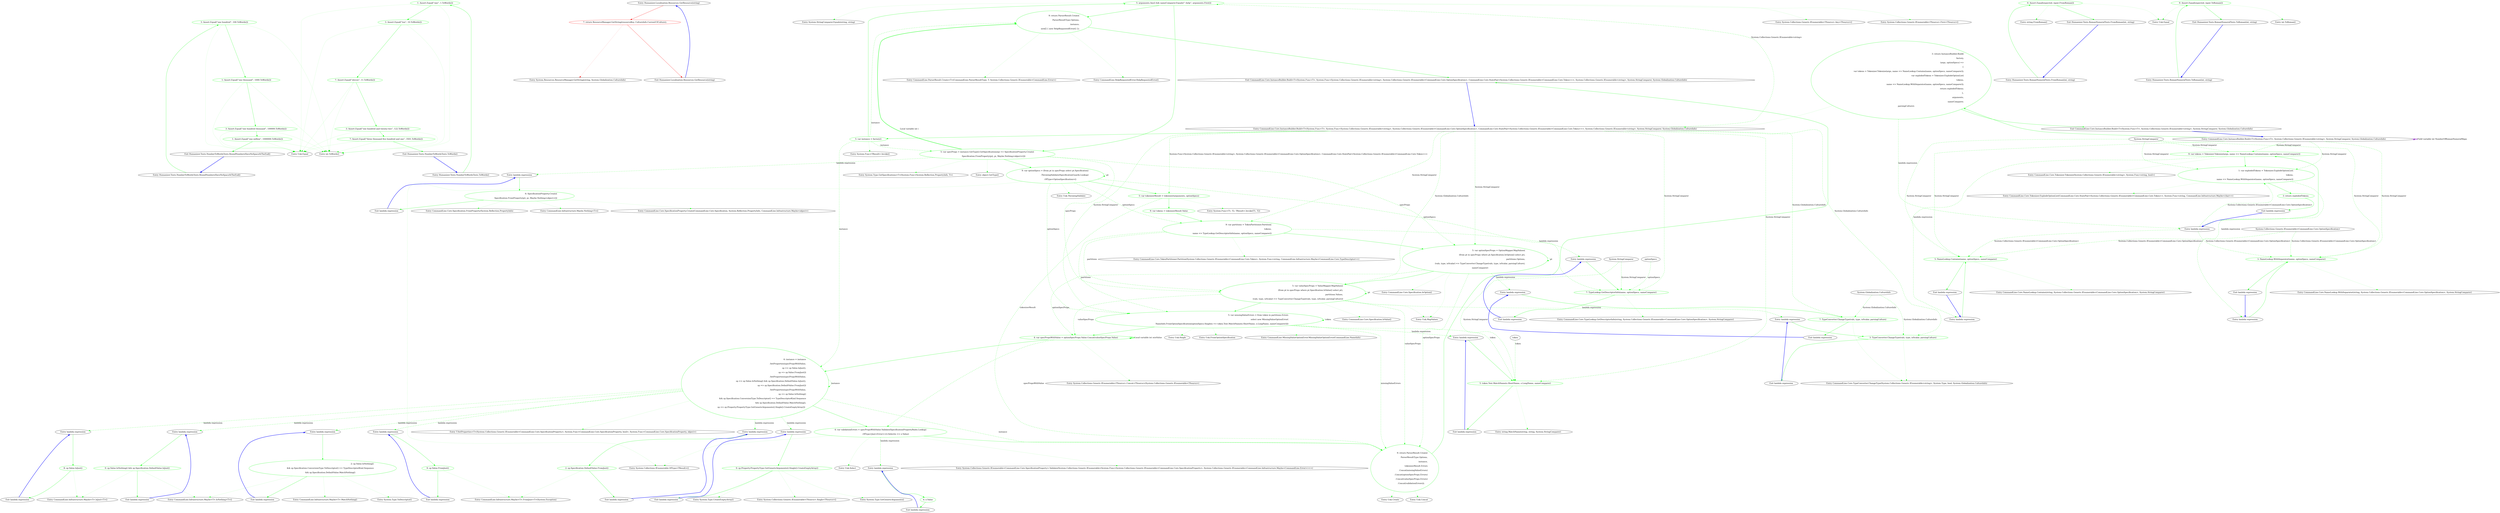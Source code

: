 digraph  {
m0_8 [cluster="Unk.Equal", file="NumberToWordsTests.cs", label="Entry Unk.Equal", span=""];
m0_7 [cluster="int.ToWords()", file="NumberToWordsTests.cs", label="Entry int.ToWords()", span="16-16"];
m0_9 [cluster="Humanizer.Tests.NumberToWordsTests.RoundNumbersHaveNoSpaceAtTheEnd()", file="NumberToWordsTests.cs", label="Entry Humanizer.Tests.NumberToWordsTests.RoundNumbersHaveNoSpaceAtTheEnd()", span="17-17"];
m0_10 [cluster="Humanizer.Tests.NumberToWordsTests.RoundNumbersHaveNoSpaceAtTheEnd()", color=green, community=0, file="NumberToWordsTests.cs", label="3: Assert.Equal(''one hundred'', 100.ToWords())", span="19-19"];
m0_11 [cluster="Humanizer.Tests.NumberToWordsTests.RoundNumbersHaveNoSpaceAtTheEnd()", color=green, community=0, file="NumberToWordsTests.cs", label="1: Assert.Equal(''one thousand'', 1000.ToWords())", span="20-20"];
m0_12 [cluster="Humanizer.Tests.NumberToWordsTests.RoundNumbersHaveNoSpaceAtTheEnd()", color=green, community=0, file="NumberToWordsTests.cs", label="3: Assert.Equal(''one hundred thousand'', 100000.ToWords())", span="21-21"];
m0_13 [cluster="Humanizer.Tests.NumberToWordsTests.RoundNumbersHaveNoSpaceAtTheEnd()", color=green, community=0, file="NumberToWordsTests.cs", label="1: Assert.Equal(''one million'', 1000000.ToWords())", span="22-22"];
m0_14 [cluster="Humanizer.Tests.NumberToWordsTests.RoundNumbersHaveNoSpaceAtTheEnd()", file="NumberToWordsTests.cs", label="Exit Humanizer.Tests.NumberToWordsTests.RoundNumbersHaveNoSpaceAtTheEnd()", span="17-17"];
m0_0 [cluster="Humanizer.Tests.NumberToWordsTests.ToWords()", file="NumberToWordsTests.cs", label="Entry Humanizer.Tests.NumberToWordsTests.ToWords()", span="7-7"];
m0_1 [cluster="Humanizer.Tests.NumberToWordsTests.ToWords()", color=green, community=0, file="NumberToWordsTests.cs", label="1: Assert.Equal(''one'', 1.ToWords())", span="9-9"];
m0_2 [cluster="Humanizer.Tests.NumberToWordsTests.ToWords()", color=green, community=0, file="NumberToWordsTests.cs", label="3: Assert.Equal(''ten'', 10.ToWords())", span="10-10"];
m0_3 [cluster="Humanizer.Tests.NumberToWordsTests.ToWords()", color=green, community=0, file="NumberToWordsTests.cs", label="7: Assert.Equal(''eleven'', 11.ToWords())", span="11-11"];
m0_4 [cluster="Humanizer.Tests.NumberToWordsTests.ToWords()", color=green, community=0, file="NumberToWordsTests.cs", label="3: Assert.Equal(''one hundred and twenty-two'', 122.ToWords())", span="12-12"];
m0_5 [cluster="Humanizer.Tests.NumberToWordsTests.ToWords()", color=green, community=0, file="NumberToWordsTests.cs", label="7: Assert.Equal(''three thousand five hundred and one'', 3501.ToWords())", span="13-13"];
m0_6 [cluster="Humanizer.Tests.NumberToWordsTests.ToWords()", file="NumberToWordsTests.cs", label="Exit Humanizer.Tests.NumberToWordsTests.ToWords()", span="7-7"];
m1_0 [cluster="Humanizer.Localisation.Resources.GetResource(string)", file="Resources.cs", label="Entry Humanizer.Localisation.Resources.GetResource(string)", span="27-27"];
m1_1 [cluster="Humanizer.Localisation.Resources.GetResource(string)", color=red, community=0, file="Resources.cs", label="7: return ResourceManager.GetString(resourceKey, CultureInfo.CurrentUICulture);", span="29-29"];
m1_2 [cluster="Humanizer.Localisation.Resources.GetResource(string)", file="Resources.cs", label="Exit Humanizer.Localisation.Resources.GetResource(string)", span="27-27"];
m1_3 [cluster="System.Resources.ResourceManager.GetString(string, System.Globalization.CultureInfo)", file="Resources.cs", label="Entry System.Resources.ResourceManager.GetString(string, System.Globalization.CultureInfo)", span="0-0"];
m2_38 [cluster="System.StringComparer.Equals(string, string)", file="RomanNumeralExtensions.cs", label="Entry System.StringComparer.Equals(string, string)", span="0-0"];
m2_0 [cluster="CommandLine.Core.InstanceBuilder.Build<T>(System.Func<T>, System.Collections.Generic.IEnumerable<string>, System.StringComparer, System.Globalization.CultureInfo)", file="RomanNumeralExtensions.cs", label="Entry CommandLine.Core.InstanceBuilder.Build<T>(System.Func<T>, System.Collections.Generic.IEnumerable<string>, System.StringComparer, System.Globalization.CultureInfo)", span="12-12"];
m2_1 [cluster="CommandLine.Core.InstanceBuilder.Build<T>(System.Func<T>, System.Collections.Generic.IEnumerable<string>, System.StringComparer, System.Globalization.CultureInfo)", color=green, community=0, file="RomanNumeralExtensions.cs", label="3: return InstanceBuilder.Build(\r\n                factory,\r\n                (args, optionSpecs) =>\r\n                    {\r\n                        var tokens = Tokenizer.Tokenize(args, name => NameLookup.Contains(name, optionSpecs, nameComparer));\r\n                        var explodedTokens = Tokenizer.ExplodeOptionList(\r\n                            tokens,\r\n                            name => NameLookup.WithSeparator(name, optionSpecs, nameComparer));\r\n                        return explodedTokens;\r\n                    },\r\n                arguments,\r\n                nameComparer,\r\n                parsingCulture);", span="18-30"];
m2_2 [cluster="CommandLine.Core.InstanceBuilder.Build<T>(System.Func<T>, System.Collections.Generic.IEnumerable<string>, System.StringComparer, System.Globalization.CultureInfo)", file="RomanNumeralExtensions.cs", label="Exit CommandLine.Core.InstanceBuilder.Build<T>(System.Func<T>, System.Collections.Generic.IEnumerable<string>, System.StringComparer, System.Globalization.CultureInfo)", span="12-12"];
m2_47 [cluster="CommandLine.Core.Specification.IsOption()", file="RomanNumeralExtensions.cs", label="Entry CommandLine.Core.Specification.IsOption()", span="11-11"];
m2_99 [cluster="CommandLine.Infrastructure.Maybe<T>.MatchNothing()", file="RomanNumeralExtensions.cs", label="Entry CommandLine.Infrastructure.Maybe<T>.MatchNothing()", span="26-26"];
m2_91 [cluster="CommandLine.Infrastructure.Maybe<T>.IsNothing<T>()", file="RomanNumeralExtensions.cs", label="Entry CommandLine.Infrastructure.Maybe<T>.IsNothing<T>()", span="147-147"];
m2_10 [cluster="CommandLine.Core.Tokenizer.ExplodeOptionList(CommandLine.Core.StatePair<System.Collections.Generic.IEnumerable<CommandLine.Core.Token>>, System.Func<string, CommandLine.Infrastructure.Maybe<char>>)", file="RomanNumeralExtensions.cs", label="Entry CommandLine.Core.Tokenizer.ExplodeOptionList(CommandLine.Core.StatePair<System.Collections.Generic.IEnumerable<CommandLine.Core.Token>>, System.Func<string, CommandLine.Infrastructure.Maybe<char>>)", span="52-52"];
m2_42 [cluster="System.Type.GetSpecifications<T>(System.Func<System.Reflection.PropertyInfo, T>)", file="RomanNumeralExtensions.cs", label="Entry System.Type.GetSpecifications<T>(System.Func<System.Reflection.PropertyInfo, T>)", span="12-12"];
m2_41 [cluster="object.GetType()", file="RomanNumeralExtensions.cs", label="Entry object.GetType()", span="0-0"];
m2_83 [cluster="CommandLine.Infrastructure.Maybe<T>.IsJust<T>()", file="RomanNumeralExtensions.cs", label="Entry CommandLine.Infrastructure.Maybe<T>.IsJust<T>()", span="152-152"];
m2_3 [cluster="CommandLine.Core.InstanceBuilder.Build<T>(System.Func<T>, System.Func<System.Collections.Generic.IEnumerable<string>, System.Collections.Generic.IEnumerable<CommandLine.Core.OptionSpecification>, CommandLine.Core.StatePair<System.Collections.Generic.IEnumerable<CommandLine.Core.Token>>>, System.Collections.Generic.IEnumerable<string>, System.StringComparer, System.Globalization.CultureInfo)", file="RomanNumeralExtensions.cs", label="Entry CommandLine.Core.InstanceBuilder.Build<T>(System.Func<T>, System.Func<System.Collections.Generic.IEnumerable<string>, System.Collections.Generic.IEnumerable<CommandLine.Core.OptionSpecification>, CommandLine.Core.StatePair<System.Collections.Generic.IEnumerable<CommandLine.Core.Token>>>, System.Collections.Generic.IEnumerable<string>, System.StringComparer, System.Globalization.CultureInfo)", span="33-33"];
m2_19 [cluster="CommandLine.Core.InstanceBuilder.Build<T>(System.Func<T>, System.Func<System.Collections.Generic.IEnumerable<string>, System.Collections.Generic.IEnumerable<CommandLine.Core.OptionSpecification>, CommandLine.Core.StatePair<System.Collections.Generic.IEnumerable<CommandLine.Core.Token>>>, System.Collections.Generic.IEnumerable<string>, System.StringComparer, System.Globalization.CultureInfo)", color=green, community=0, file="RomanNumeralExtensions.cs", label="5: var instance = factory()", span="40-40"];
m2_20 [cluster="CommandLine.Core.InstanceBuilder.Build<T>(System.Func<T>, System.Func<System.Collections.Generic.IEnumerable<string>, System.Collections.Generic.IEnumerable<CommandLine.Core.OptionSpecification>, CommandLine.Core.StatePair<System.Collections.Generic.IEnumerable<CommandLine.Core.Token>>>, System.Collections.Generic.IEnumerable<string>, System.StringComparer, System.Globalization.CultureInfo)", color=green, community=0, file="RomanNumeralExtensions.cs", label="5: arguments.Any() && nameComparer.Equals(''--help'', arguments.First())", span="42-42"];
m2_21 [cluster="CommandLine.Core.InstanceBuilder.Build<T>(System.Func<T>, System.Func<System.Collections.Generic.IEnumerable<string>, System.Collections.Generic.IEnumerable<CommandLine.Core.OptionSpecification>, CommandLine.Core.StatePair<System.Collections.Generic.IEnumerable<CommandLine.Core.Token>>>, System.Collections.Generic.IEnumerable<string>, System.StringComparer, System.Globalization.CultureInfo)", color=green, community=0, file="RomanNumeralExtensions.cs", label="9: return ParserResult.Create(\r\n                    ParserResultType.Options,\r\n                    instance,\r\n                    new[] { new HelpRequestedError() });", span="44-47"];
m2_22 [cluster="CommandLine.Core.InstanceBuilder.Build<T>(System.Func<T>, System.Func<System.Collections.Generic.IEnumerable<string>, System.Collections.Generic.IEnumerable<CommandLine.Core.OptionSpecification>, CommandLine.Core.StatePair<System.Collections.Generic.IEnumerable<CommandLine.Core.Token>>>, System.Collections.Generic.IEnumerable<string>, System.StringComparer, System.Globalization.CultureInfo)", color=green, community=0, file="RomanNumeralExtensions.cs", label="5: var specProps = instance.GetType().GetSpecifications(pi => SpecificationProperty.Create(\r\n                    Specification.FromProperty(pi), pi, Maybe.Nothing<object>()))", span="50-51"];
m2_31 [cluster="CommandLine.Core.InstanceBuilder.Build<T>(System.Func<T>, System.Func<System.Collections.Generic.IEnumerable<string>, System.Collections.Generic.IEnumerable<CommandLine.Core.OptionSpecification>, CommandLine.Core.StatePair<System.Collections.Generic.IEnumerable<CommandLine.Core.Token>>>, System.Collections.Generic.IEnumerable<string>, System.StringComparer, System.Globalization.CultureInfo)", color=green, community=0, file="RomanNumeralExtensions.cs", label="6: instance = instance\r\n                .SetProperties(specPropsWithValue,\r\n                    sp => sp.Value.IsJust(),\r\n                    sp => sp.Value.FromJust())\r\n                .SetProperties(specPropsWithValue,\r\n                    sp => sp.Value.IsNothing() && sp.Specification.DefaultValue.IsJust(),\r\n                    sp => sp.Specification.DefaultValue.FromJust())\r\n                .SetProperties(specPropsWithValue,\r\n                    sp => sp.Value.IsNothing()\r\n                        && sp.Specification.ConversionType.ToDescriptor() == TypeDescriptorKind.Sequence\r\n                        && sp.Specification.DefaultValue.MatchNothing(),\r\n                    sp => sp.Property.PropertyType.GetGenericArguments().Single().CreateEmptyArray())", span="82-93"];
m2_24 [cluster="CommandLine.Core.InstanceBuilder.Build<T>(System.Func<T>, System.Func<System.Collections.Generic.IEnumerable<string>, System.Collections.Generic.IEnumerable<CommandLine.Core.OptionSpecification>, CommandLine.Core.StatePair<System.Collections.Generic.IEnumerable<CommandLine.Core.Token>>>, System.Collections.Generic.IEnumerable<string>, System.StringComparer, System.Globalization.CultureInfo)", color=green, community=0, file="RomanNumeralExtensions.cs", label="5: var tokenizerResult = tokenizer(arguments, optionSpecs)", span="57-57"];
m2_23 [cluster="CommandLine.Core.InstanceBuilder.Build<T>(System.Func<T>, System.Func<System.Collections.Generic.IEnumerable<string>, System.Collections.Generic.IEnumerable<CommandLine.Core.OptionSpecification>, CommandLine.Core.StatePair<System.Collections.Generic.IEnumerable<CommandLine.Core.Token>>>, System.Collections.Generic.IEnumerable<string>, System.StringComparer, System.Globalization.CultureInfo)", color=green, community=0, file="RomanNumeralExtensions.cs", label="9: var optionSpecs = (from pt in specProps select pt.Specification)\r\n                .ThrowingValidate(SpecificationGuards.Lookup)\r\n                .OfType<OptionSpecification>()", span="53-55"];
m2_25 [cluster="CommandLine.Core.InstanceBuilder.Build<T>(System.Func<T>, System.Func<System.Collections.Generic.IEnumerable<string>, System.Collections.Generic.IEnumerable<CommandLine.Core.OptionSpecification>, CommandLine.Core.StatePair<System.Collections.Generic.IEnumerable<CommandLine.Core.Token>>>, System.Collections.Generic.IEnumerable<string>, System.StringComparer, System.Globalization.CultureInfo)", color=green, community=0, file="RomanNumeralExtensions.cs", label="9: var tokens = tokenizerResult.Value", span="59-59"];
m2_33 [cluster="CommandLine.Core.InstanceBuilder.Build<T>(System.Func<T>, System.Func<System.Collections.Generic.IEnumerable<string>, System.Collections.Generic.IEnumerable<CommandLine.Core.OptionSpecification>, CommandLine.Core.StatePair<System.Collections.Generic.IEnumerable<CommandLine.Core.Token>>>, System.Collections.Generic.IEnumerable<string>, System.StringComparer, System.Globalization.CultureInfo)", color=green, community=0, file="RomanNumeralExtensions.cs", label="9: return ParserResult.Create(\r\n                ParserResultType.Options,\r\n                instance,\r\n                tokenizerResult.Errors\r\n                    .Concat(missingValueErrors)\r\n                    .Concat(optionSpecProps.Errors)\r\n                    .Concat(valueSpecProps.Errors)\r\n                    .Concat(validationErrors));", span="98-105"];
m2_26 [cluster="CommandLine.Core.InstanceBuilder.Build<T>(System.Func<T>, System.Func<System.Collections.Generic.IEnumerable<string>, System.Collections.Generic.IEnumerable<CommandLine.Core.OptionSpecification>, CommandLine.Core.StatePair<System.Collections.Generic.IEnumerable<CommandLine.Core.Token>>>, System.Collections.Generic.IEnumerable<string>, System.StringComparer, System.Globalization.CultureInfo)", color=green, community=0, file="RomanNumeralExtensions.cs", label="9: var partitions = TokenPartitioner.Partition(\r\n                tokens,\r\n                name => TypeLookup.GetDescriptorInfo(name, optionSpecs, nameComparer))", span="61-63"];
m2_27 [cluster="CommandLine.Core.InstanceBuilder.Build<T>(System.Func<T>, System.Func<System.Collections.Generic.IEnumerable<string>, System.Collections.Generic.IEnumerable<CommandLine.Core.OptionSpecification>, CommandLine.Core.StatePair<System.Collections.Generic.IEnumerable<CommandLine.Core.Token>>>, System.Collections.Generic.IEnumerable<string>, System.StringComparer, System.Globalization.CultureInfo)", color=green, community=0, file="RomanNumeralExtensions.cs", label="5: var optionSpecProps = OptionMapper.MapValues(\r\n                (from pt in specProps where pt.Specification.IsOption() select pt),\r\n                partitions.Options,\r\n                (vals, type, isScalar) => TypeConverter.ChangeType(vals, type, isScalar, parsingCulture),\r\n                nameComparer)", span="65-69"];
m2_28 [cluster="CommandLine.Core.InstanceBuilder.Build<T>(System.Func<T>, System.Func<System.Collections.Generic.IEnumerable<string>, System.Collections.Generic.IEnumerable<CommandLine.Core.OptionSpecification>, CommandLine.Core.StatePair<System.Collections.Generic.IEnumerable<CommandLine.Core.Token>>>, System.Collections.Generic.IEnumerable<string>, System.StringComparer, System.Globalization.CultureInfo)", color=green, community=0, file="RomanNumeralExtensions.cs", label="5: var valueSpecProps = ValueMapper.MapValues(\r\n                (from pt in specProps where pt.Specification.IsValue() select pt),\r\n                    partitions.Values,\r\n                (vals, type, isScalar) => TypeConverter.ChangeType(vals, type, isScalar, parsingCulture))", span="71-74"];
m2_29 [cluster="CommandLine.Core.InstanceBuilder.Build<T>(System.Func<T>, System.Func<System.Collections.Generic.IEnumerable<string>, System.Collections.Generic.IEnumerable<CommandLine.Core.OptionSpecification>, CommandLine.Core.StatePair<System.Collections.Generic.IEnumerable<CommandLine.Core.Token>>>, System.Collections.Generic.IEnumerable<string>, System.StringComparer, System.Globalization.CultureInfo)", color=green, community=0, file="RomanNumeralExtensions.cs", label="5: var missingValueErrors = from token in partitions.Errors\r\n                                     select new MissingValueOptionError(\r\n                                         NameInfo.FromOptionSpecification(optionSpecs.Single(o => token.Text.MatchName(o.ShortName, o.LongName, nameComparer))))", span="76-78"];
m2_30 [cluster="CommandLine.Core.InstanceBuilder.Build<T>(System.Func<T>, System.Func<System.Collections.Generic.IEnumerable<string>, System.Collections.Generic.IEnumerable<CommandLine.Core.OptionSpecification>, CommandLine.Core.StatePair<System.Collections.Generic.IEnumerable<CommandLine.Core.Token>>>, System.Collections.Generic.IEnumerable<string>, System.StringComparer, System.Globalization.CultureInfo)", color=green, community=0, file="RomanNumeralExtensions.cs", label="4: var specPropsWithValue = optionSpecProps.Value.Concat(valueSpecProps.Value)", span="80-80"];
m2_32 [cluster="CommandLine.Core.InstanceBuilder.Build<T>(System.Func<T>, System.Func<System.Collections.Generic.IEnumerable<string>, System.Collections.Generic.IEnumerable<CommandLine.Core.OptionSpecification>, CommandLine.Core.StatePair<System.Collections.Generic.IEnumerable<CommandLine.Core.Token>>>, System.Collections.Generic.IEnumerable<string>, System.StringComparer, System.Globalization.CultureInfo)", color=green, community=0, file="RomanNumeralExtensions.cs", label="4: var validationErrors = specPropsWithValue.Validate(SpecificationPropertyRules.Lookup)\r\n                .OfType<Just<Error>>().Select(e => e.Value)", span="95-96"];
m2_34 [cluster="CommandLine.Core.InstanceBuilder.Build<T>(System.Func<T>, System.Func<System.Collections.Generic.IEnumerable<string>, System.Collections.Generic.IEnumerable<CommandLine.Core.OptionSpecification>, CommandLine.Core.StatePair<System.Collections.Generic.IEnumerable<CommandLine.Core.Token>>>, System.Collections.Generic.IEnumerable<string>, System.StringComparer, System.Globalization.CultureInfo)", file="RomanNumeralExtensions.cs", label="Exit CommandLine.Core.InstanceBuilder.Build<T>(System.Func<T>, System.Func<System.Collections.Generic.IEnumerable<string>, System.Collections.Generic.IEnumerable<CommandLine.Core.OptionSpecification>, CommandLine.Core.StatePair<System.Collections.Generic.IEnumerable<CommandLine.Core.Token>>>, System.Collections.Generic.IEnumerable<string>, System.StringComparer, System.Globalization.CultureInfo)", span="33-33"];
m2_49 [cluster="CommandLine.Core.Specification.IsValue()", file="RomanNumeralExtensions.cs", label="Entry CommandLine.Core.Specification.IsValue()", span="18-18"];
m2_43 [cluster="Unk.ThrowingValidate", file="RomanNumeralExtensions.cs", label="Entry Unk.ThrowingValidate", span=""];
m2_40 [cluster="CommandLine.ParserResult.Create<T>(CommandLine.ParserResultType, T, System.Collections.Generic.IEnumerable<CommandLine.Error>)", file="RomanNumeralExtensions.cs", label="Entry CommandLine.ParserResult.Create<T>(CommandLine.ParserResultType, T, System.Collections.Generic.IEnumerable<CommandLine.Error>)", span="103-103"];
m2_62 [cluster="CommandLine.Core.Specification.FromProperty(System.Reflection.PropertyInfo)", file="RomanNumeralExtensions.cs", label="Entry CommandLine.Core.Specification.FromProperty(System.Reflection.PropertyInfo)", span="74-74"];
m2_72 [cluster="CommandLine.Core.TypeConverter.ChangeType(System.Collections.Generic.IEnumerable<string>, System.Type, bool, System.Globalization.CultureInfo)", file="RomanNumeralExtensions.cs", label="Entry CommandLine.Core.TypeConverter.ChangeType(System.Collections.Generic.IEnumerable<string>, System.Type, bool, System.Globalization.CultureInfo)", span="12-12"];
m2_98 [cluster="System.Type.ToDescriptor()", file="RomanNumeralExtensions.cs", label="Entry System.Type.ToDescriptor()", span="22-22"];
m2_105 [cluster="System.Type.CreateEmptyArray()", file="RomanNumeralExtensions.cs", label="Entry System.Type.CreateEmptyArray()", span="83-83"];
m2_63 [cluster="CommandLine.Infrastructure.Maybe.Nothing<T>()", file="RomanNumeralExtensions.cs", label="Entry CommandLine.Infrastructure.Maybe.Nothing<T>()", span="66-66"];
m2_36 [cluster="System.Collections.Generic.IEnumerable<TSource>.Any<TSource>()", file="RomanNumeralExtensions.cs", label="Entry System.Collections.Generic.IEnumerable<TSource>.Any<TSource>()", span="0-0"];
m2_52 [cluster="Unk.FromOptionSpecification", file="RomanNumeralExtensions.cs", label="Entry Unk.FromOptionSpecification", span=""];
m2_54 [cluster="T.SetProperties<T>(System.Collections.Generic.IEnumerable<CommandLine.Core.SpecificationProperty>, System.Func<CommandLine.Core.SpecificationProperty, bool>, System.Func<CommandLine.Core.SpecificationProperty, object>)", file="RomanNumeralExtensions.cs", label="Entry T.SetProperties<T>(System.Collections.Generic.IEnumerable<CommandLine.Core.SpecificationProperty>, System.Func<CommandLine.Core.SpecificationProperty, bool>, System.Func<CommandLine.Core.SpecificationProperty, object>)", span="42-42"];
m2_87 [cluster="CommandLine.Infrastructure.Maybe<T>.FromJust<T>(System.Exception)", file="RomanNumeralExtensions.cs", label="Entry CommandLine.Infrastructure.Maybe<T>.FromJust<T>(System.Exception)", span="137-137"];
m2_104 [cluster="System.Collections.Generic.IEnumerable<TSource>.Single<TSource>()", file="RomanNumeralExtensions.cs", label="Entry System.Collections.Generic.IEnumerable<TSource>.Single<TSource>()", span="0-0"];
m2_64 [cluster="CommandLine.Core.SpecificationProperty.Create(CommandLine.Core.Specification, System.Reflection.PropertyInfo, CommandLine.Infrastructure.Maybe<object>)", file="RomanNumeralExtensions.cs", label="Entry CommandLine.Core.SpecificationProperty.Create(CommandLine.Core.Specification, System.Reflection.PropertyInfo, CommandLine.Infrastructure.Maybe<object>)", span="21-21"];
m2_50 [cluster="CommandLine.MissingValueOptionError.MissingValueOptionError(CommandLine.NameInfo)", file="RomanNumeralExtensions.cs", label="Entry CommandLine.MissingValueOptionError.MissingValueOptionError(CommandLine.NameInfo)", span="261-261"];
m2_68 [cluster="CommandLine.Core.TypeLookup.GetDescriptorInfo(string, System.Collections.Generic.IEnumerable<CommandLine.Core.OptionSpecification>, System.StringComparer)", file="RomanNumeralExtensions.cs", label="Entry CommandLine.Core.TypeLookup.GetDescriptorInfo(string, System.Collections.Generic.IEnumerable<CommandLine.Core.OptionSpecification>, System.StringComparer)", span="11-11"];
m2_53 [cluster="System.Collections.Generic.IEnumerable<TSource>.Concat<TSource>(System.Collections.Generic.IEnumerable<TSource>)", file="RomanNumeralExtensions.cs", label="Entry System.Collections.Generic.IEnumerable<TSource>.Concat<TSource>(System.Collections.Generic.IEnumerable<TSource>)", span="0-0"];
m2_48 [cluster="Unk.MapValues", file="RomanNumeralExtensions.cs", label="Entry Unk.MapValues", span=""];
m2_14 [cluster="CommandLine.Core.NameLookup.Contains(string, System.Collections.Generic.IEnumerable<CommandLine.Core.OptionSpecification>, System.StringComparer)", file="RomanNumeralExtensions.cs", label="Entry CommandLine.Core.NameLookup.Contains(string, System.Collections.Generic.IEnumerable<CommandLine.Core.OptionSpecification>, System.StringComparer)", span="12-12"];
m2_46 [cluster="CommandLine.Core.TokenPartitioner.Partition(System.Collections.Generic.IEnumerable<CommandLine.Core.Token>, System.Func<string, CommandLine.Infrastructure.Maybe<CommandLine.Core.TypeDescriptor>>)", file="RomanNumeralExtensions.cs", label="Entry CommandLine.Core.TokenPartitioner.Partition(System.Collections.Generic.IEnumerable<CommandLine.Core.Token>, System.Func<string, CommandLine.Infrastructure.Maybe<CommandLine.Core.TypeDescriptor>>)", span="12-12"];
m2_103 [cluster="System.Type.GetGenericArguments()", file="RomanNumeralExtensions.cs", label="Entry System.Type.GetGenericArguments()", span="0-0"];
m2_37 [cluster="System.Collections.Generic.IEnumerable<TSource>.First<TSource>()", file="RomanNumeralExtensions.cs", label="Entry System.Collections.Generic.IEnumerable<TSource>.First<TSource>()", span="0-0"];
m2_44 [cluster="System.Collections.IEnumerable.OfType<TResult>()", file="RomanNumeralExtensions.cs", label="Entry System.Collections.IEnumerable.OfType<TResult>()", span="0-0"];
m2_106 [cluster="lambda expression", file="RomanNumeralExtensions.cs", label="Entry lambda expression", span="96-96"];
m2_4 [cluster="lambda expression", file="RomanNumeralExtensions.cs", label="Entry lambda expression", span="20-27"];
m2_5 [cluster="lambda expression", color=green, community=0, file="RomanNumeralExtensions.cs", label="9: var tokens = Tokenizer.Tokenize(args, name => NameLookup.Contains(name, optionSpecs, nameComparer))", span="22-22"];
m2_6 [cluster="lambda expression", color=green, community=0, file="RomanNumeralExtensions.cs", label="1: var explodedTokens = Tokenizer.ExplodeOptionList(\r\n                            tokens,\r\n                            name => NameLookup.WithSeparator(name, optionSpecs, nameComparer))", span="23-25"];
m2_11 [cluster="lambda expression", file="RomanNumeralExtensions.cs", label="Entry lambda expression", span="22-22"];
m2_12 [cluster="lambda expression", color=green, community=0, file="RomanNumeralExtensions.cs", label="5: NameLookup.Contains(name, optionSpecs, nameComparer)", span="22-22"];
m2_13 [cluster="lambda expression", file="RomanNumeralExtensions.cs", label="Exit lambda expression", span="22-22"];
m2_7 [cluster="lambda expression", color=green, community=0, file="RomanNumeralExtensions.cs", label="3: return explodedTokens;", span="26-26"];
m2_15 [cluster="lambda expression", file="RomanNumeralExtensions.cs", label="Entry lambda expression", span="25-25"];
m2_16 [cluster="lambda expression", color=green, community=0, file="RomanNumeralExtensions.cs", label="3: NameLookup.WithSeparator(name, optionSpecs, nameComparer)", span="25-25"];
m2_17 [cluster="lambda expression", file="RomanNumeralExtensions.cs", label="Exit lambda expression", span="25-25"];
m2_8 [cluster="lambda expression", file="RomanNumeralExtensions.cs", label="Exit lambda expression", span="20-27"];
m2_65 [cluster="lambda expression", file="RomanNumeralExtensions.cs", label="Entry lambda expression", span="63-63"];
m2_66 [cluster="lambda expression", color=green, community=0, file="RomanNumeralExtensions.cs", label="7: TypeLookup.GetDescriptorInfo(name, optionSpecs, nameComparer)", span="63-63"];
m2_67 [cluster="lambda expression", file="RomanNumeralExtensions.cs", label="Exit lambda expression", span="63-63"];
m2_69 [cluster="lambda expression", file="RomanNumeralExtensions.cs", label="Entry lambda expression", span="68-68"];
m2_70 [cluster="lambda expression", color=green, community=0, file="RomanNumeralExtensions.cs", label="7: TypeConverter.ChangeType(vals, type, isScalar, parsingCulture)", span="68-68"];
m2_71 [cluster="lambda expression", file="RomanNumeralExtensions.cs", label="Exit lambda expression", span="68-68"];
m2_73 [cluster="lambda expression", file="RomanNumeralExtensions.cs", label="Entry lambda expression", span="74-74"];
m2_74 [cluster="lambda expression", color=green, community=0, file="RomanNumeralExtensions.cs", label="3: TypeConverter.ChangeType(vals, type, isScalar, parsingCulture)", span="74-74"];
m2_75 [cluster="lambda expression", file="RomanNumeralExtensions.cs", label="Exit lambda expression", span="74-74"];
m2_76 [cluster="lambda expression", file="RomanNumeralExtensions.cs", label="Entry lambda expression", span="78-78"];
m2_77 [cluster="lambda expression", color=green, community=0, file="RomanNumeralExtensions.cs", label="5: token.Text.MatchName(o.ShortName, o.LongName, nameComparer)", span="78-78"];
m2_78 [cluster="lambda expression", file="RomanNumeralExtensions.cs", label="Exit lambda expression", span="78-78"];
m2_59 [cluster="lambda expression", file="RomanNumeralExtensions.cs", label="Entry lambda expression", span="50-51"];
m2_80 [cluster="lambda expression", file="RomanNumeralExtensions.cs", label="Entry lambda expression", span="84-84"];
m2_84 [cluster="lambda expression", file="RomanNumeralExtensions.cs", label="Entry lambda expression", span="85-85"];
m2_88 [cluster="lambda expression", file="RomanNumeralExtensions.cs", label="Entry lambda expression", span="87-87"];
m2_92 [cluster="lambda expression", file="RomanNumeralExtensions.cs", label="Entry lambda expression", span="88-88"];
m2_95 [cluster="lambda expression", file="RomanNumeralExtensions.cs", label="Entry lambda expression", span="90-92"];
m2_100 [cluster="lambda expression", file="RomanNumeralExtensions.cs", label="Entry lambda expression", span="93-93"];
m2_60 [cluster="lambda expression", color=green, community=0, file="RomanNumeralExtensions.cs", label="6: SpecificationProperty.Create(\r\n                    Specification.FromProperty(pi), pi, Maybe.Nothing<object>())", span="50-51"];
m2_61 [cluster="lambda expression", file="RomanNumeralExtensions.cs", label="Exit lambda expression", span="50-51"];
m2_81 [cluster="lambda expression", color=green, community=0, file="RomanNumeralExtensions.cs", label="8: sp.Value.IsJust()", span="84-84"];
m2_82 [cluster="lambda expression", file="RomanNumeralExtensions.cs", label="Exit lambda expression", span="84-84"];
m2_85 [cluster="lambda expression", color=green, community=0, file="RomanNumeralExtensions.cs", label="9: sp.Value.FromJust()", span="85-85"];
m2_86 [cluster="lambda expression", file="RomanNumeralExtensions.cs", label="Exit lambda expression", span="85-85"];
m2_89 [cluster="lambda expression", color=green, community=0, file="RomanNumeralExtensions.cs", label="0: sp.Value.IsNothing() && sp.Specification.DefaultValue.IsJust()", span="87-87"];
m2_90 [cluster="lambda expression", file="RomanNumeralExtensions.cs", label="Exit lambda expression", span="87-87"];
m2_93 [cluster="lambda expression", color=green, community=0, file="RomanNumeralExtensions.cs", label="2: sp.Specification.DefaultValue.FromJust()", span="88-88"];
m2_94 [cluster="lambda expression", file="RomanNumeralExtensions.cs", label="Exit lambda expression", span="88-88"];
m2_96 [cluster="lambda expression", color=green, community=0, file="RomanNumeralExtensions.cs", label="2: sp.Value.IsNothing()\r\n                        && sp.Specification.ConversionType.ToDescriptor() == TypeDescriptorKind.Sequence\r\n                        && sp.Specification.DefaultValue.MatchNothing()", span="90-92"];
m2_97 [cluster="lambda expression", file="RomanNumeralExtensions.cs", label="Exit lambda expression", span="90-92"];
m2_101 [cluster="lambda expression", color=green, community=0, file="RomanNumeralExtensions.cs", label="0: sp.Property.PropertyType.GetGenericArguments().Single().CreateEmptyArray()", span="93-93"];
m2_102 [cluster="lambda expression", file="RomanNumeralExtensions.cs", label="Exit lambda expression", span="93-93"];
m2_107 [cluster="lambda expression", color=green, community=0, file="RomanNumeralExtensions.cs", label="4: e.Value", span="96-96"];
m2_108 [cluster="lambda expression", file="RomanNumeralExtensions.cs", label="Exit lambda expression", span="96-96"];
m2_55 [cluster="System.Collections.Generic.IEnumerable<CommandLine.Core.SpecificationProperty>.Validate(System.Collections.Generic.IEnumerable<System.Func<System.Collections.Generic.IEnumerable<CommandLine.Core.SpecificationProperty>, System.Collections.Generic.IEnumerable<CommandLine.Infrastructure.Maybe<CommandLine.Error>>>>)", file="RomanNumeralExtensions.cs", label="Entry System.Collections.Generic.IEnumerable<CommandLine.Core.SpecificationProperty>.Validate(System.Collections.Generic.IEnumerable<System.Func<System.Collections.Generic.IEnumerable<CommandLine.Core.SpecificationProperty>, System.Collections.Generic.IEnumerable<CommandLine.Infrastructure.Maybe<CommandLine.Error>>>>)", span="44-44"];
m2_56 [cluster="Unk.Select", file="RomanNumeralExtensions.cs", label="Entry Unk.Select", span=""];
m2_51 [cluster="Unk.Single", file="RomanNumeralExtensions.cs", label="Entry Unk.Single", span=""];
m2_9 [cluster="CommandLine.Core.Tokenizer.Tokenize(System.Collections.Generic.IEnumerable<string>, System.Func<string, bool>)", file="RomanNumeralExtensions.cs", label="Entry CommandLine.Core.Tokenizer.Tokenize(System.Collections.Generic.IEnumerable<string>, System.Func<string, bool>)", span="11-11"];
m2_39 [cluster="CommandLine.HelpRequestedError.HelpRequestedError()", file="RomanNumeralExtensions.cs", label="Entry CommandLine.HelpRequestedError.HelpRequestedError()", span="338-338"];
m2_57 [cluster="Unk.Concat", file="RomanNumeralExtensions.cs", label="Entry Unk.Concat", span=""];
m2_58 [cluster="Unk.Create", file="RomanNumeralExtensions.cs", label="Entry Unk.Create", span=""];
m2_79 [cluster="string.MatchName(string, string, System.StringComparer)", file="RomanNumeralExtensions.cs", label="Entry string.MatchName(string, string, System.StringComparer)", span="8-8"];
m2_45 [cluster="System.Func<T1, T2, TResult>.Invoke(T1, T2)", file="RomanNumeralExtensions.cs", label="Entry System.Func<T1, T2, TResult>.Invoke(T1, T2)", span="0-0"];
m2_35 [cluster="System.Func<TResult>.Invoke()", file="RomanNumeralExtensions.cs", label="Entry System.Func<TResult>.Invoke()", span="0-0"];
m2_18 [cluster="CommandLine.Core.NameLookup.WithSeparator(string, System.Collections.Generic.IEnumerable<CommandLine.Core.OptionSpecification>, System.StringComparer)", file="RomanNumeralExtensions.cs", label="Entry CommandLine.Core.NameLookup.WithSeparator(string, System.Collections.Generic.IEnumerable<CommandLine.Core.OptionSpecification>, System.StringComparer)", span="19-19"];
m2_109 [file="RomanNumeralExtensions.cs", label="System.StringComparer", span=""];
m2_110 [file="RomanNumeralExtensions.cs", label="System.Collections.Generic.IEnumerable<CommandLine.Core.OptionSpecification>", span=""];
m2_111 [file="RomanNumeralExtensions.cs", label="System.StringComparer", span=""];
m2_112 [file="RomanNumeralExtensions.cs", label=optionSpecs, span=""];
m2_113 [file="RomanNumeralExtensions.cs", label="System.Globalization.CultureInfo", span=""];
m2_114 [file="RomanNumeralExtensions.cs", label=token, span=""];
m3_8 [cluster="string.FromRoman()", file="RomanNumeralTests.cs", label="Entry string.FromRoman()", span="38-38"];
m3_4 [cluster="Unk.Equal", file="RomanNumeralTests.cs", label="Entry Unk.Equal", span=""];
m3_0 [cluster="Humanizer.Tests.RomanNumeralTests.ToRoman(int, string)", file="RomanNumeralTests.cs", label="Entry Humanizer.Tests.RomanNumeralTests.ToRoman(int, string)", span="27-27"];
m3_1 [cluster="Humanizer.Tests.RomanNumeralTests.ToRoman(int, string)", color=green, community=0, file="RomanNumeralTests.cs", label="9: Assert.Equal(expected, input.ToRoman())", span="29-29"];
m3_2 [cluster="Humanizer.Tests.RomanNumeralTests.ToRoman(int, string)", file="RomanNumeralTests.cs", label="Exit Humanizer.Tests.RomanNumeralTests.ToRoman(int, string)", span="27-27"];
m3_5 [cluster="Humanizer.Tests.RomanNumeralTests.FromRoman(int, string)", file="RomanNumeralTests.cs", label="Entry Humanizer.Tests.RomanNumeralTests.FromRoman(int, string)", span="52-52"];
m3_6 [cluster="Humanizer.Tests.RomanNumeralTests.FromRoman(int, string)", color=green, community=0, file="RomanNumeralTests.cs", label="0: Assert.Equal(expected, input.FromRoman())", span="54-54"];
m3_7 [cluster="Humanizer.Tests.RomanNumeralTests.FromRoman(int, string)", file="RomanNumeralTests.cs", label="Exit Humanizer.Tests.RomanNumeralTests.FromRoman(int, string)", span="52-52"];
m3_3 [cluster="int.ToRoman()", file="RomanNumeralTests.cs", label="Entry int.ToRoman()", span="78-78"];
m0_9 -> m0_10  [color=green, key=0, style=solid];
m0_10 -> m0_11  [color=green, key=0, style=solid];
m0_10 -> m0_7  [color=green, key=2, style=dotted];
m0_10 -> m0_8  [color=green, key=2, style=dotted];
m0_11 -> m0_12  [color=green, key=0, style=solid];
m0_11 -> m0_7  [color=green, key=2, style=dotted];
m0_11 -> m0_8  [color=green, key=2, style=dotted];
m0_12 -> m0_13  [color=green, key=0, style=solid];
m0_12 -> m0_7  [color=green, key=2, style=dotted];
m0_12 -> m0_8  [color=green, key=2, style=dotted];
m0_13 -> m0_14  [color=green, key=0, style=solid];
m0_13 -> m0_7  [color=green, key=2, style=dotted];
m0_13 -> m0_8  [color=green, key=2, style=dotted];
m0_14 -> m0_9  [color=blue, key=0, style=bold];
m0_0 -> m0_1  [color=green, key=0, style=solid];
m0_1 -> m0_2  [color=green, key=0, style=solid];
m0_1 -> m0_7  [color=green, key=2, style=dotted];
m0_1 -> m0_8  [color=green, key=2, style=dotted];
m0_2 -> m0_3  [color=green, key=0, style=solid];
m0_2 -> m0_7  [color=green, key=2, style=dotted];
m0_2 -> m0_8  [color=green, key=2, style=dotted];
m0_3 -> m0_4  [color=green, key=0, style=solid];
m0_3 -> m0_7  [color=green, key=2, style=dotted];
m0_3 -> m0_8  [color=green, key=2, style=dotted];
m0_4 -> m0_5  [color=green, key=0, style=solid];
m0_4 -> m0_7  [color=green, key=2, style=dotted];
m0_4 -> m0_8  [color=green, key=2, style=dotted];
m0_5 -> m0_6  [color=green, key=0, style=solid];
m0_5 -> m0_7  [color=green, key=2, style=dotted];
m0_5 -> m0_8  [color=green, key=2, style=dotted];
m0_6 -> m0_0  [color=blue, key=0, style=bold];
m1_0 -> m1_1  [color=red, key=0, style=solid];
m1_1 -> m1_2  [color=red, key=0, style=solid];
m1_1 -> m1_3  [color=red, key=2, style=dotted];
m1_2 -> m1_0  [color=blue, key=0, style=bold];
m2_0 -> m2_1  [color=green, key=0, style=solid];
m2_0 -> m2_5  [color=green, key=1, label="System.StringComparer", style=dashed];
m2_0 -> m2_12  [color=green, key=1, label="System.StringComparer", style=dashed];
m2_0 -> m2_6  [color=green, key=1, label="System.StringComparer", style=dashed];
m2_0 -> m2_16  [color=green, key=1, label="System.StringComparer", style=dashed];
m2_0 -> m2_0  [color=darkorchid, key=3, label="Field variable int NumberOfRomanNumeralMaps", style=bold];
m2_1 -> m2_2  [color=green, key=0, style=solid];
m2_1 -> m2_3  [color=green, key=2, style=dotted];
m2_1 -> m2_4  [color=green, key=1, label="lambda expression", style=dashed];
m2_2 -> m2_0  [color=blue, key=0, style=bold];
m2_3 -> m2_19  [color=green, key=0, style=solid];
m2_3 -> m2_20  [color=green, key=1, label="System.Collections.Generic.IEnumerable<string>", style=dashed];
m2_3 -> m2_24  [color=green, key=1, label="System.Func<System.Collections.Generic.IEnumerable<string>, System.Collections.Generic.IEnumerable<CommandLine.Core.OptionSpecification>, CommandLine.Core.StatePair<System.Collections.Generic.IEnumerable<CommandLine.Core.Token>>>", style=dashed];
m2_3 -> m2_26  [color=green, key=1, label="System.StringComparer", style=dashed];
m2_3 -> m2_66  [color=green, key=1, label="System.StringComparer", style=dashed];
m2_3 -> m2_27  [color=green, key=1, label="System.StringComparer", style=dashed];
m2_3 -> m2_70  [color=green, key=1, label="System.Globalization.CultureInfo", style=dashed];
m2_3 -> m2_28  [color=green, key=1, label="System.Globalization.CultureInfo", style=dashed];
m2_3 -> m2_74  [color=green, key=1, label="System.Globalization.CultureInfo", style=dashed];
m2_3 -> m2_29  [color=green, key=1, label="System.StringComparer", style=dashed];
m2_3 -> m2_77  [color=green, key=1, label="System.StringComparer", style=dashed];
m2_19 -> m2_20  [color=green, key=0, style=solid];
m2_19 -> m2_35  [color=green, key=2, style=dotted];
m2_19 -> m2_21  [color=green, key=1, label=instance, style=dashed];
m2_19 -> m2_22  [color=green, key=1, label=instance, style=dashed];
m2_19 -> m2_31  [color=green, key=1, label=instance, style=dashed];
m2_20 -> m2_21  [color=green, key=0, style=solid];
m2_20 -> m2_22  [color=green, key=0, style=solid];
m2_20 -> m2_36  [color=green, key=2, style=dotted];
m2_20 -> m2_37  [color=green, key=2, style=dotted];
m2_20 -> m2_38  [color=green, key=2, style=dotted];
m2_21 -> m2_34  [color=green, key=0, style=solid];
m2_21 -> m2_39  [color=green, key=2, style=dotted];
m2_21 -> m2_40  [color=green, key=2, style=dotted];
m2_22 -> m2_27  [color=green, key=1, label=specProps, style=dashed];
m2_22 -> m2_28  [color=green, key=1, label=specProps, style=dashed];
m2_22 -> m2_21  [color=green, key=3, label="Local variable int i", style=bold];
m2_22 -> m2_23  [color=green, key=0, style=solid];
m2_22 -> m2_41  [color=green, key=2, style=dotted];
m2_22 -> m2_42  [color=green, key=2, style=dotted];
m2_22 -> m2_59  [color=green, key=1, label="lambda expression", style=dashed];
m2_31 -> m2_31  [color=green, key=1, label=instance, style=dashed];
m2_31 -> m2_32  [color=green, key=0, style=solid];
m2_31 -> m2_54  [color=green, key=2, style=dotted];
m2_31 -> m2_80  [color=green, key=1, label="lambda expression", style=dashed];
m2_31 -> m2_84  [color=green, key=1, label="lambda expression", style=dashed];
m2_31 -> m2_88  [color=green, key=1, label="lambda expression", style=dashed];
m2_31 -> m2_92  [color=green, key=1, label="lambda expression", style=dashed];
m2_31 -> m2_95  [color=green, key=1, label="lambda expression", style=dashed];
m2_31 -> m2_100  [color=green, key=1, label="lambda expression", style=dashed];
m2_31 -> m2_33  [color=green, key=1, label=instance, style=dashed];
m2_24 -> m2_25  [color=green, key=0, style=solid];
m2_24 -> m2_45  [color=green, key=2, style=dotted];
m2_24 -> m2_33  [color=green, key=1, label=tokenizerResult, style=dashed];
m2_23 -> m2_24  [color=green, key=0, style=solid];
m2_23 -> m2_26  [color=green, key=1, label=optionSpecs, style=dashed];
m2_23 -> m2_66  [color=green, key=1, label=optionSpecs, style=dashed];
m2_23 -> m2_29  [color=green, key=1, label=optionSpecs, style=dashed];
m2_23 -> m2_23  [color=green, key=1, label=pt, style=dashed];
m2_23 -> m2_43  [color=green, key=2, style=dotted];
m2_23 -> m2_44  [color=green, key=2, style=dotted];
m2_25 -> m2_26  [color=green, key=0, style=solid];
m2_33 -> m2_34  [color=green, key=0, style=solid];
m2_33 -> m2_57  [color=green, key=2, style=dotted];
m2_33 -> m2_58  [color=green, key=2, style=dotted];
m2_26 -> m2_27  [color=green, key=0, style=solid];
m2_26 -> m2_46  [color=green, key=2, style=dotted];
m2_26 -> m2_65  [color=green, key=1, label="lambda expression", style=dashed];
m2_26 -> m2_28  [color=green, key=1, label=partitions, style=dashed];
m2_26 -> m2_29  [color=green, key=1, label=partitions, style=dashed];
m2_27 -> m2_27  [color=green, key=1, label=pt, style=dashed];
m2_27 -> m2_28  [color=green, key=0, style=solid];
m2_27 -> m2_47  [color=green, key=2, style=dotted];
m2_27 -> m2_48  [color=green, key=2, style=dotted];
m2_27 -> m2_69  [color=green, key=1, label="lambda expression", style=dashed];
m2_27 -> m2_30  [color=green, key=1, label=optionSpecProps, style=dashed];
m2_27 -> m2_33  [color=green, key=1, label=optionSpecProps, style=dashed];
m2_28 -> m2_28  [color=green, key=1, label=pt, style=dashed];
m2_28 -> m2_29  [color=green, key=0, style=solid];
m2_28 -> m2_49  [color=green, key=2, style=dotted];
m2_28 -> m2_48  [color=green, key=2, style=dotted];
m2_28 -> m2_73  [color=green, key=1, label="lambda expression", style=dashed];
m2_28 -> m2_30  [color=green, key=1, label=valueSpecProps, style=dashed];
m2_28 -> m2_33  [color=green, key=1, label=valueSpecProps, style=dashed];
m2_29 -> m2_29  [color=green, key=1, label=token, style=dashed];
m2_29 -> m2_30  [color=green, key=0, style=solid];
m2_29 -> m2_50  [color=green, key=2, style=dotted];
m2_29 -> m2_51  [color=green, key=2, style=dotted];
m2_29 -> m2_52  [color=green, key=2, style=dotted];
m2_29 -> m2_76  [color=green, key=1, label="lambda expression", style=dashed];
m2_29 -> m2_77  [color=green, key=1, label=token, style=dashed];
m2_29 -> m2_33  [color=green, key=1, label=missingValueErrors, style=dashed];
m2_30 -> m2_31  [color=green, key=0, style=solid];
m2_30 -> m2_30  [color=green, key=3, label="Local variable int minValue", style=bold];
m2_30 -> m2_53  [color=green, key=2, style=dotted];
m2_30 -> m2_32  [color=green, key=1, label=specPropsWithValue, style=dashed];
m2_32 -> m2_33  [color=green, key=0, style=solid];
m2_32 -> m2_55  [color=green, key=2, style=dotted];
m2_32 -> m2_44  [color=green, key=2, style=dotted];
m2_32 -> m2_56  [color=green, key=2, style=dotted];
m2_32 -> m2_106  [color=green, key=1, label="lambda expression", style=dashed];
m2_34 -> m2_3  [color=blue, key=0, style=bold];
m2_106 -> m2_107  [color=green, key=0, style=solid];
m2_4 -> m2_5  [color=green, key=0, style=solid];
m2_4 -> m2_12  [color=green, key=1, label="System.Collections.Generic.IEnumerable<CommandLine.Core.OptionSpecification>", style=dashed];
m2_4 -> m2_6  [color=green, key=1, label="System.Collections.Generic.IEnumerable<CommandLine.Core.OptionSpecification>", style=dashed];
m2_4 -> m2_16  [color=green, key=1, label="System.Collections.Generic.IEnumerable<CommandLine.Core.OptionSpecification>", style=dashed];
m2_5 -> m2_6  [color=green, key=0, style=solid];
m2_5 -> m2_9  [color=green, key=2, style=dotted];
m2_5 -> m2_11  [color=green, key=1, label="lambda expression", style=dashed];
m2_6 -> m2_7  [color=green, key=0, style=solid];
m2_6 -> m2_10  [color=green, key=2, style=dotted];
m2_6 -> m2_15  [color=green, key=1, label="lambda expression", style=dashed];
m2_11 -> m2_12  [color=green, key=0, style=solid];
m2_12 -> m2_13  [color=green, key=0, style=solid];
m2_12 -> m2_14  [color=green, key=2, style=dotted];
m2_13 -> m2_11  [color=blue, key=0, style=bold];
m2_7 -> m2_8  [color=green, key=0, style=solid];
m2_15 -> m2_16  [color=green, key=0, style=solid];
m2_16 -> m2_17  [color=green, key=0, style=solid];
m2_16 -> m2_18  [color=green, key=2, style=dotted];
m2_17 -> m2_15  [color=blue, key=0, style=bold];
m2_8 -> m2_4  [color=blue, key=0, style=bold];
m2_65 -> m2_66  [color=green, key=0, style=solid];
m2_66 -> m2_67  [color=green, key=0, style=solid];
m2_66 -> m2_68  [color=green, key=2, style=dotted];
m2_67 -> m2_65  [color=blue, key=0, style=bold];
m2_69 -> m2_70  [color=green, key=0, style=solid];
m2_70 -> m2_71  [color=green, key=0, style=solid];
m2_70 -> m2_72  [color=green, key=2, style=dotted];
m2_71 -> m2_69  [color=blue, key=0, style=bold];
m2_73 -> m2_74  [color=green, key=0, style=solid];
m2_74 -> m2_75  [color=green, key=0, style=solid];
m2_74 -> m2_72  [color=green, key=2, style=dotted];
m2_75 -> m2_73  [color=blue, key=0, style=bold];
m2_76 -> m2_77  [color=green, key=0, style=solid];
m2_77 -> m2_78  [color=green, key=0, style=solid];
m2_77 -> m2_79  [color=green, key=2, style=dotted];
m2_78 -> m2_76  [color=blue, key=0, style=bold];
m2_59 -> m2_60  [color=green, key=0, style=solid];
m2_80 -> m2_81  [color=green, key=0, style=solid];
m2_84 -> m2_85  [color=green, key=0, style=solid];
m2_88 -> m2_89  [color=green, key=0, style=solid];
m2_92 -> m2_93  [color=green, key=0, style=solid];
m2_95 -> m2_96  [color=green, key=0, style=solid];
m2_100 -> m2_101  [color=green, key=0, style=solid];
m2_60 -> m2_61  [color=green, key=0, style=solid];
m2_60 -> m2_62  [color=green, key=2, style=dotted];
m2_60 -> m2_63  [color=green, key=2, style=dotted];
m2_60 -> m2_64  [color=green, key=2, style=dotted];
m2_61 -> m2_59  [color=blue, key=0, style=bold];
m2_81 -> m2_82  [color=green, key=0, style=solid];
m2_81 -> m2_83  [color=green, key=2, style=dotted];
m2_82 -> m2_80  [color=blue, key=0, style=bold];
m2_85 -> m2_86  [color=green, key=0, style=solid];
m2_85 -> m2_87  [color=green, key=2, style=dotted];
m2_86 -> m2_84  [color=blue, key=0, style=bold];
m2_89 -> m2_90  [color=green, key=0, style=solid];
m2_89 -> m2_91  [color=green, key=2, style=dotted];
m2_89 -> m2_83  [color=green, key=2, style=dotted];
m2_90 -> m2_88  [color=blue, key=0, style=bold];
m2_93 -> m2_94  [color=green, key=0, style=solid];
m2_93 -> m2_87  [color=green, key=2, style=dotted];
m2_94 -> m2_92  [color=blue, key=0, style=bold];
m2_96 -> m2_97  [color=green, key=0, style=solid];
m2_96 -> m2_91  [color=green, key=2, style=dotted];
m2_96 -> m2_98  [color=green, key=2, style=dotted];
m2_96 -> m2_99  [color=green, key=2, style=dotted];
m2_97 -> m2_95  [color=blue, key=0, style=bold];
m2_101 -> m2_102  [color=green, key=0, style=solid];
m2_101 -> m2_103  [color=green, key=2, style=dotted];
m2_101 -> m2_104  [color=green, key=2, style=dotted];
m2_101 -> m2_105  [color=green, key=2, style=dotted];
m2_102 -> m2_100  [color=blue, key=0, style=bold];
m2_107 -> m2_108  [color=green, key=0, style=solid];
m2_108 -> m2_106  [color=blue, key=0, style=bold];
m2_109 -> m2_5  [color=green, key=1, label="System.StringComparer", style=dashed];
m2_109 -> m2_12  [color=green, key=1, label="System.StringComparer", style=dashed];
m2_109 -> m2_6  [color=green, key=1, label="System.StringComparer", style=dashed];
m2_109 -> m2_16  [color=green, key=1, label="System.StringComparer", style=dashed];
m2_110 -> m2_12  [color=green, key=1, label="System.Collections.Generic.IEnumerable<CommandLine.Core.OptionSpecification>", style=dashed];
m2_110 -> m2_16  [color=green, key=1, label="System.Collections.Generic.IEnumerable<CommandLine.Core.OptionSpecification>", style=dashed];
m2_111 -> m2_66  [color=green, key=1, label="System.StringComparer", style=dashed];
m2_111 -> m2_77  [color=green, key=1, label="System.StringComparer", style=dashed];
m2_112 -> m2_66  [color=green, key=1, label=optionSpecs, style=dashed];
m2_113 -> m2_70  [color=green, key=1, label="System.Globalization.CultureInfo", style=dashed];
m2_113 -> m2_74  [color=green, key=1, label="System.Globalization.CultureInfo", style=dashed];
m2_114 -> m2_77  [color=green, key=1, label=token, style=dashed];
m3_0 -> m3_1  [color=green, key=0, style=solid];
m3_1 -> m3_2  [color=green, key=0, style=solid];
m3_1 -> m3_3  [color=green, key=2, style=dotted];
m3_1 -> m3_4  [color=green, key=2, style=dotted];
m3_2 -> m3_0  [color=blue, key=0, style=bold];
m3_5 -> m3_6  [color=green, key=0, style=solid];
m3_6 -> m3_7  [color=green, key=0, style=solid];
m3_6 -> m3_8  [color=green, key=2, style=dotted];
m3_6 -> m3_4  [color=green, key=2, style=dotted];
m3_7 -> m3_5  [color=blue, key=0, style=bold];
}
